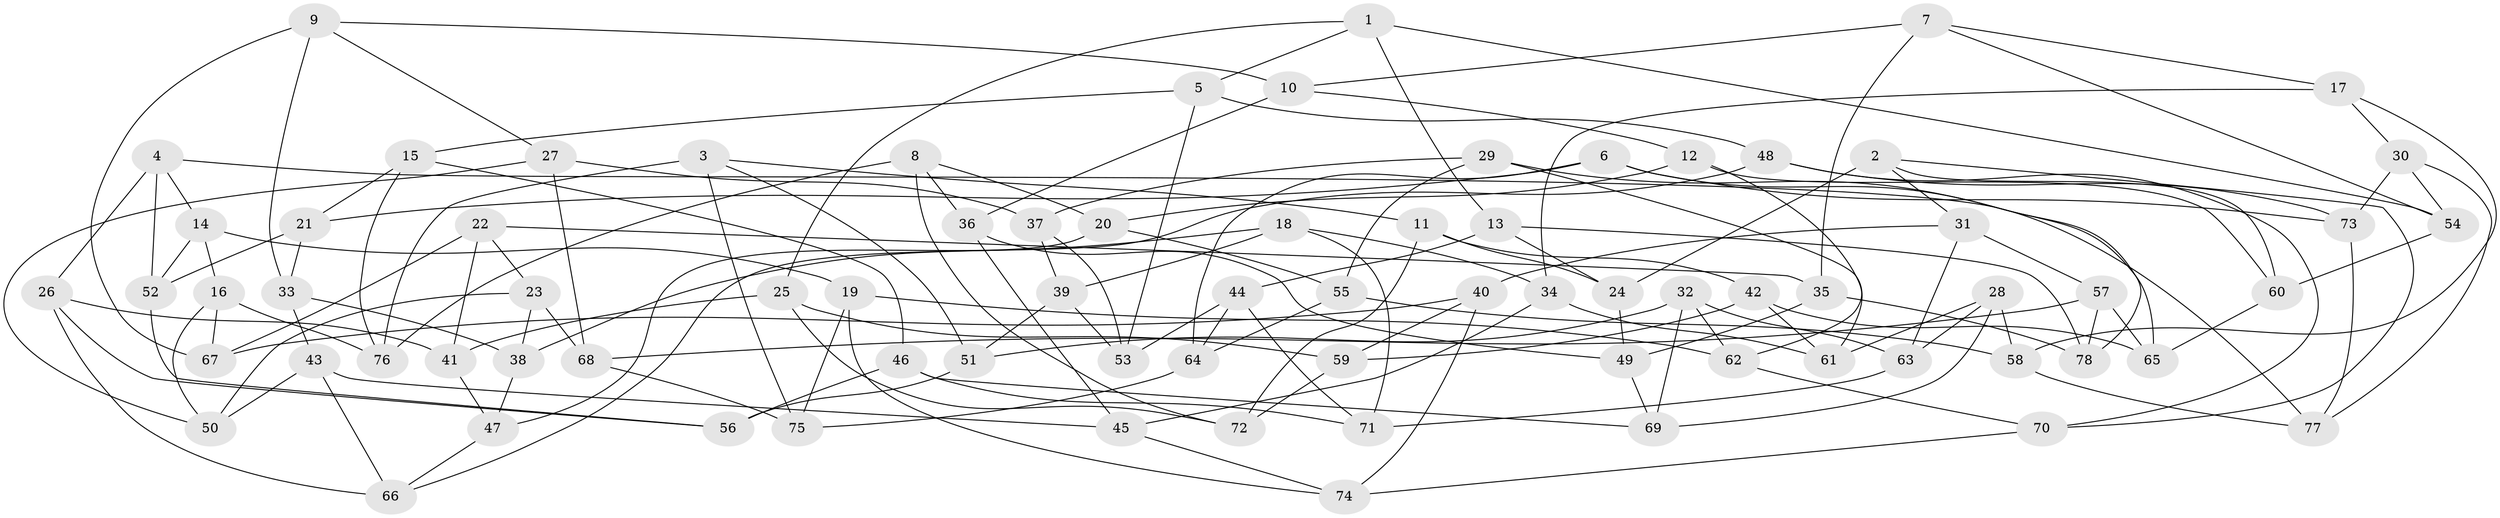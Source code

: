 // Generated by graph-tools (version 1.1) at 2025/50/03/09/25 03:50:49]
// undirected, 78 vertices, 156 edges
graph export_dot {
graph [start="1"]
  node [color=gray90,style=filled];
  1;
  2;
  3;
  4;
  5;
  6;
  7;
  8;
  9;
  10;
  11;
  12;
  13;
  14;
  15;
  16;
  17;
  18;
  19;
  20;
  21;
  22;
  23;
  24;
  25;
  26;
  27;
  28;
  29;
  30;
  31;
  32;
  33;
  34;
  35;
  36;
  37;
  38;
  39;
  40;
  41;
  42;
  43;
  44;
  45;
  46;
  47;
  48;
  49;
  50;
  51;
  52;
  53;
  54;
  55;
  56;
  57;
  58;
  59;
  60;
  61;
  62;
  63;
  64;
  65;
  66;
  67;
  68;
  69;
  70;
  71;
  72;
  73;
  74;
  75;
  76;
  77;
  78;
  1 -- 54;
  1 -- 25;
  1 -- 5;
  1 -- 13;
  2 -- 70;
  2 -- 24;
  2 -- 31;
  2 -- 60;
  3 -- 75;
  3 -- 76;
  3 -- 51;
  3 -- 11;
  4 -- 26;
  4 -- 14;
  4 -- 52;
  4 -- 77;
  5 -- 53;
  5 -- 15;
  5 -- 48;
  6 -- 73;
  6 -- 64;
  6 -- 21;
  6 -- 78;
  7 -- 10;
  7 -- 54;
  7 -- 35;
  7 -- 17;
  8 -- 20;
  8 -- 36;
  8 -- 72;
  8 -- 76;
  9 -- 10;
  9 -- 67;
  9 -- 27;
  9 -- 33;
  10 -- 12;
  10 -- 36;
  11 -- 72;
  11 -- 42;
  11 -- 24;
  12 -- 60;
  12 -- 20;
  12 -- 62;
  13 -- 44;
  13 -- 78;
  13 -- 24;
  14 -- 52;
  14 -- 19;
  14 -- 16;
  15 -- 46;
  15 -- 76;
  15 -- 21;
  16 -- 50;
  16 -- 76;
  16 -- 67;
  17 -- 34;
  17 -- 30;
  17 -- 58;
  18 -- 71;
  18 -- 34;
  18 -- 39;
  18 -- 38;
  19 -- 74;
  19 -- 62;
  19 -- 75;
  20 -- 55;
  20 -- 47;
  21 -- 33;
  21 -- 52;
  22 -- 41;
  22 -- 23;
  22 -- 35;
  22 -- 67;
  23 -- 68;
  23 -- 38;
  23 -- 50;
  24 -- 49;
  25 -- 41;
  25 -- 59;
  25 -- 72;
  26 -- 66;
  26 -- 41;
  26 -- 56;
  27 -- 68;
  27 -- 50;
  27 -- 37;
  28 -- 58;
  28 -- 61;
  28 -- 69;
  28 -- 63;
  29 -- 61;
  29 -- 65;
  29 -- 37;
  29 -- 55;
  30 -- 54;
  30 -- 77;
  30 -- 73;
  31 -- 63;
  31 -- 57;
  31 -- 40;
  32 -- 69;
  32 -- 63;
  32 -- 51;
  32 -- 62;
  33 -- 38;
  33 -- 43;
  34 -- 61;
  34 -- 45;
  35 -- 49;
  35 -- 78;
  36 -- 49;
  36 -- 45;
  37 -- 39;
  37 -- 53;
  38 -- 47;
  39 -- 53;
  39 -- 51;
  40 -- 67;
  40 -- 74;
  40 -- 59;
  41 -- 47;
  42 -- 59;
  42 -- 65;
  42 -- 61;
  43 -- 45;
  43 -- 66;
  43 -- 50;
  44 -- 71;
  44 -- 64;
  44 -- 53;
  45 -- 74;
  46 -- 56;
  46 -- 69;
  46 -- 71;
  47 -- 66;
  48 -- 66;
  48 -- 70;
  48 -- 73;
  49 -- 69;
  51 -- 56;
  52 -- 56;
  54 -- 60;
  55 -- 64;
  55 -- 58;
  57 -- 68;
  57 -- 78;
  57 -- 65;
  58 -- 77;
  59 -- 72;
  60 -- 65;
  62 -- 70;
  63 -- 71;
  64 -- 75;
  68 -- 75;
  70 -- 74;
  73 -- 77;
}

